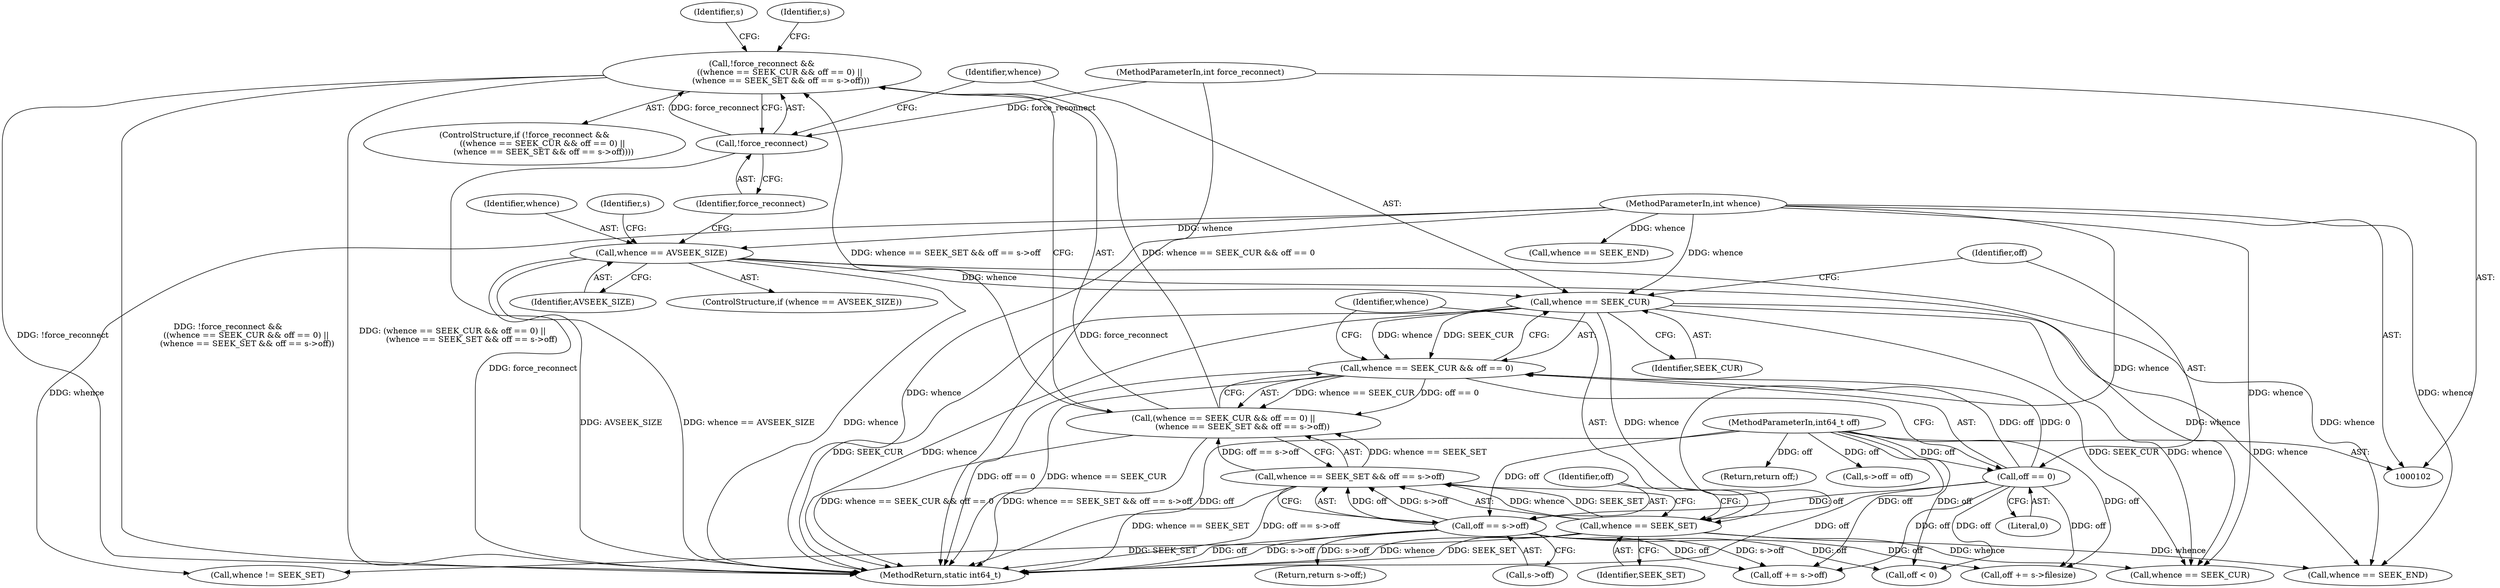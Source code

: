 digraph "0_FFmpeg_2a05c8f813de6f2278827734bf8102291e7484aa_5@API" {
"1000143" [label="(Call,!force_reconnect &&\n              ((whence == SEEK_CUR && off == 0) ||\n               (whence == SEEK_SET && off == s->off)))"];
"1000144" [label="(Call,!force_reconnect)"];
"1000106" [label="(MethodParameterIn,int force_reconnect)"];
"1000146" [label="(Call,(whence == SEEK_CUR && off == 0) ||\n               (whence == SEEK_SET && off == s->off))"];
"1000147" [label="(Call,whence == SEEK_CUR && off == 0)"];
"1000148" [label="(Call,whence == SEEK_CUR)"];
"1000134" [label="(Call,whence == AVSEEK_SIZE)"];
"1000105" [label="(MethodParameterIn,int whence)"];
"1000151" [label="(Call,off == 0)"];
"1000104" [label="(MethodParameterIn,int64_t off)"];
"1000154" [label="(Call,whence == SEEK_SET && off == s->off)"];
"1000155" [label="(Call,whence == SEEK_SET)"];
"1000158" [label="(Call,off == s->off)"];
"1000202" [label="(Call,whence != SEEK_SET)"];
"1000159" [label="(Identifier,off)"];
"1000182" [label="(Call,whence == SEEK_CUR)"];
"1000158" [label="(Call,off == s->off)"];
"1000142" [label="(ControlStructure,if (!force_reconnect &&\n              ((whence == SEEK_CUR && off == 0) ||\n               (whence == SEEK_SET && off == s->off))))"];
"1000153" [label="(Literal,0)"];
"1000305" [label="(MethodReturn,static int64_t)"];
"1000163" [label="(Return,return s->off;)"];
"1000151" [label="(Call,off == 0)"];
"1000106" [label="(MethodParameterIn,int force_reconnect)"];
"1000147" [label="(Call,whence == SEEK_CUR && off == 0)"];
"1000172" [label="(Identifier,s)"];
"1000175" [label="(Call,whence == SEEK_END)"];
"1000303" [label="(Return,return off;)"];
"1000215" [label="(Call,s->off = off)"];
"1000133" [label="(ControlStructure,if (whence == AVSEEK_SIZE))"];
"1000160" [label="(Call,s->off)"];
"1000154" [label="(Call,whence == SEEK_SET && off == s->off)"];
"1000155" [label="(Call,whence == SEEK_SET)"];
"1000152" [label="(Identifier,off)"];
"1000157" [label="(Identifier,SEEK_SET)"];
"1000139" [label="(Identifier,s)"];
"1000149" [label="(Identifier,whence)"];
"1000165" [label="(Identifier,s)"];
"1000145" [label="(Identifier,force_reconnect)"];
"1000156" [label="(Identifier,whence)"];
"1000134" [label="(Call,whence == AVSEEK_SIZE)"];
"1000105" [label="(MethodParameterIn,int whence)"];
"1000136" [label="(Identifier,AVSEEK_SIZE)"];
"1000192" [label="(Call,whence == SEEK_END)"];
"1000143" [label="(Call,!force_reconnect &&\n              ((whence == SEEK_CUR && off == 0) ||\n               (whence == SEEK_SET && off == s->off)))"];
"1000104" [label="(MethodParameterIn,int64_t off)"];
"1000144" [label="(Call,!force_reconnect)"];
"1000150" [label="(Identifier,SEEK_CUR)"];
"1000135" [label="(Identifier,whence)"];
"1000146" [label="(Call,(whence == SEEK_CUR && off == 0) ||\n               (whence == SEEK_SET && off == s->off))"];
"1000195" [label="(Call,off += s->filesize)"];
"1000185" [label="(Call,off += s->off)"];
"1000148" [label="(Call,whence == SEEK_CUR)"];
"1000209" [label="(Call,off < 0)"];
"1000143" -> "1000142"  [label="AST: "];
"1000143" -> "1000144"  [label="CFG: "];
"1000143" -> "1000146"  [label="CFG: "];
"1000144" -> "1000143"  [label="AST: "];
"1000146" -> "1000143"  [label="AST: "];
"1000165" -> "1000143"  [label="CFG: "];
"1000172" -> "1000143"  [label="CFG: "];
"1000143" -> "1000305"  [label="DDG: !force_reconnect"];
"1000143" -> "1000305"  [label="DDG: !force_reconnect &&\n              ((whence == SEEK_CUR && off == 0) ||\n               (whence == SEEK_SET && off == s->off))"];
"1000143" -> "1000305"  [label="DDG: (whence == SEEK_CUR && off == 0) ||\n               (whence == SEEK_SET && off == s->off)"];
"1000144" -> "1000143"  [label="DDG: force_reconnect"];
"1000146" -> "1000143"  [label="DDG: whence == SEEK_CUR && off == 0"];
"1000146" -> "1000143"  [label="DDG: whence == SEEK_SET && off == s->off"];
"1000144" -> "1000145"  [label="CFG: "];
"1000145" -> "1000144"  [label="AST: "];
"1000149" -> "1000144"  [label="CFG: "];
"1000144" -> "1000305"  [label="DDG: force_reconnect"];
"1000106" -> "1000144"  [label="DDG: force_reconnect"];
"1000106" -> "1000102"  [label="AST: "];
"1000106" -> "1000305"  [label="DDG: force_reconnect"];
"1000146" -> "1000147"  [label="CFG: "];
"1000146" -> "1000154"  [label="CFG: "];
"1000147" -> "1000146"  [label="AST: "];
"1000154" -> "1000146"  [label="AST: "];
"1000146" -> "1000305"  [label="DDG: whence == SEEK_SET && off == s->off"];
"1000146" -> "1000305"  [label="DDG: whence == SEEK_CUR && off == 0"];
"1000147" -> "1000146"  [label="DDG: whence == SEEK_CUR"];
"1000147" -> "1000146"  [label="DDG: off == 0"];
"1000154" -> "1000146"  [label="DDG: whence == SEEK_SET"];
"1000154" -> "1000146"  [label="DDG: off == s->off"];
"1000147" -> "1000148"  [label="CFG: "];
"1000147" -> "1000151"  [label="CFG: "];
"1000148" -> "1000147"  [label="AST: "];
"1000151" -> "1000147"  [label="AST: "];
"1000156" -> "1000147"  [label="CFG: "];
"1000147" -> "1000305"  [label="DDG: off == 0"];
"1000147" -> "1000305"  [label="DDG: whence == SEEK_CUR"];
"1000148" -> "1000147"  [label="DDG: whence"];
"1000148" -> "1000147"  [label="DDG: SEEK_CUR"];
"1000151" -> "1000147"  [label="DDG: off"];
"1000151" -> "1000147"  [label="DDG: 0"];
"1000148" -> "1000150"  [label="CFG: "];
"1000149" -> "1000148"  [label="AST: "];
"1000150" -> "1000148"  [label="AST: "];
"1000152" -> "1000148"  [label="CFG: "];
"1000148" -> "1000305"  [label="DDG: whence"];
"1000148" -> "1000305"  [label="DDG: SEEK_CUR"];
"1000134" -> "1000148"  [label="DDG: whence"];
"1000105" -> "1000148"  [label="DDG: whence"];
"1000148" -> "1000155"  [label="DDG: whence"];
"1000148" -> "1000175"  [label="DDG: whence"];
"1000148" -> "1000182"  [label="DDG: whence"];
"1000148" -> "1000182"  [label="DDG: SEEK_CUR"];
"1000134" -> "1000133"  [label="AST: "];
"1000134" -> "1000136"  [label="CFG: "];
"1000135" -> "1000134"  [label="AST: "];
"1000136" -> "1000134"  [label="AST: "];
"1000139" -> "1000134"  [label="CFG: "];
"1000145" -> "1000134"  [label="CFG: "];
"1000134" -> "1000305"  [label="DDG: whence == AVSEEK_SIZE"];
"1000134" -> "1000305"  [label="DDG: whence"];
"1000134" -> "1000305"  [label="DDG: AVSEEK_SIZE"];
"1000105" -> "1000134"  [label="DDG: whence"];
"1000134" -> "1000175"  [label="DDG: whence"];
"1000134" -> "1000182"  [label="DDG: whence"];
"1000105" -> "1000102"  [label="AST: "];
"1000105" -> "1000305"  [label="DDG: whence"];
"1000105" -> "1000155"  [label="DDG: whence"];
"1000105" -> "1000175"  [label="DDG: whence"];
"1000105" -> "1000182"  [label="DDG: whence"];
"1000105" -> "1000192"  [label="DDG: whence"];
"1000105" -> "1000202"  [label="DDG: whence"];
"1000151" -> "1000153"  [label="CFG: "];
"1000152" -> "1000151"  [label="AST: "];
"1000153" -> "1000151"  [label="AST: "];
"1000151" -> "1000305"  [label="DDG: off"];
"1000104" -> "1000151"  [label="DDG: off"];
"1000151" -> "1000158"  [label="DDG: off"];
"1000151" -> "1000185"  [label="DDG: off"];
"1000151" -> "1000195"  [label="DDG: off"];
"1000151" -> "1000209"  [label="DDG: off"];
"1000104" -> "1000102"  [label="AST: "];
"1000104" -> "1000305"  [label="DDG: off"];
"1000104" -> "1000158"  [label="DDG: off"];
"1000104" -> "1000185"  [label="DDG: off"];
"1000104" -> "1000195"  [label="DDG: off"];
"1000104" -> "1000209"  [label="DDG: off"];
"1000104" -> "1000215"  [label="DDG: off"];
"1000104" -> "1000303"  [label="DDG: off"];
"1000154" -> "1000155"  [label="CFG: "];
"1000154" -> "1000158"  [label="CFG: "];
"1000155" -> "1000154"  [label="AST: "];
"1000158" -> "1000154"  [label="AST: "];
"1000154" -> "1000305"  [label="DDG: whence == SEEK_SET"];
"1000154" -> "1000305"  [label="DDG: off == s->off"];
"1000155" -> "1000154"  [label="DDG: whence"];
"1000155" -> "1000154"  [label="DDG: SEEK_SET"];
"1000158" -> "1000154"  [label="DDG: off"];
"1000158" -> "1000154"  [label="DDG: s->off"];
"1000155" -> "1000157"  [label="CFG: "];
"1000156" -> "1000155"  [label="AST: "];
"1000157" -> "1000155"  [label="AST: "];
"1000159" -> "1000155"  [label="CFG: "];
"1000155" -> "1000305"  [label="DDG: SEEK_SET"];
"1000155" -> "1000305"  [label="DDG: whence"];
"1000155" -> "1000175"  [label="DDG: whence"];
"1000155" -> "1000182"  [label="DDG: whence"];
"1000155" -> "1000202"  [label="DDG: SEEK_SET"];
"1000158" -> "1000160"  [label="CFG: "];
"1000159" -> "1000158"  [label="AST: "];
"1000160" -> "1000158"  [label="AST: "];
"1000158" -> "1000305"  [label="DDG: off"];
"1000158" -> "1000305"  [label="DDG: s->off"];
"1000158" -> "1000163"  [label="DDG: s->off"];
"1000158" -> "1000185"  [label="DDG: s->off"];
"1000158" -> "1000185"  [label="DDG: off"];
"1000158" -> "1000195"  [label="DDG: off"];
"1000158" -> "1000209"  [label="DDG: off"];
}
